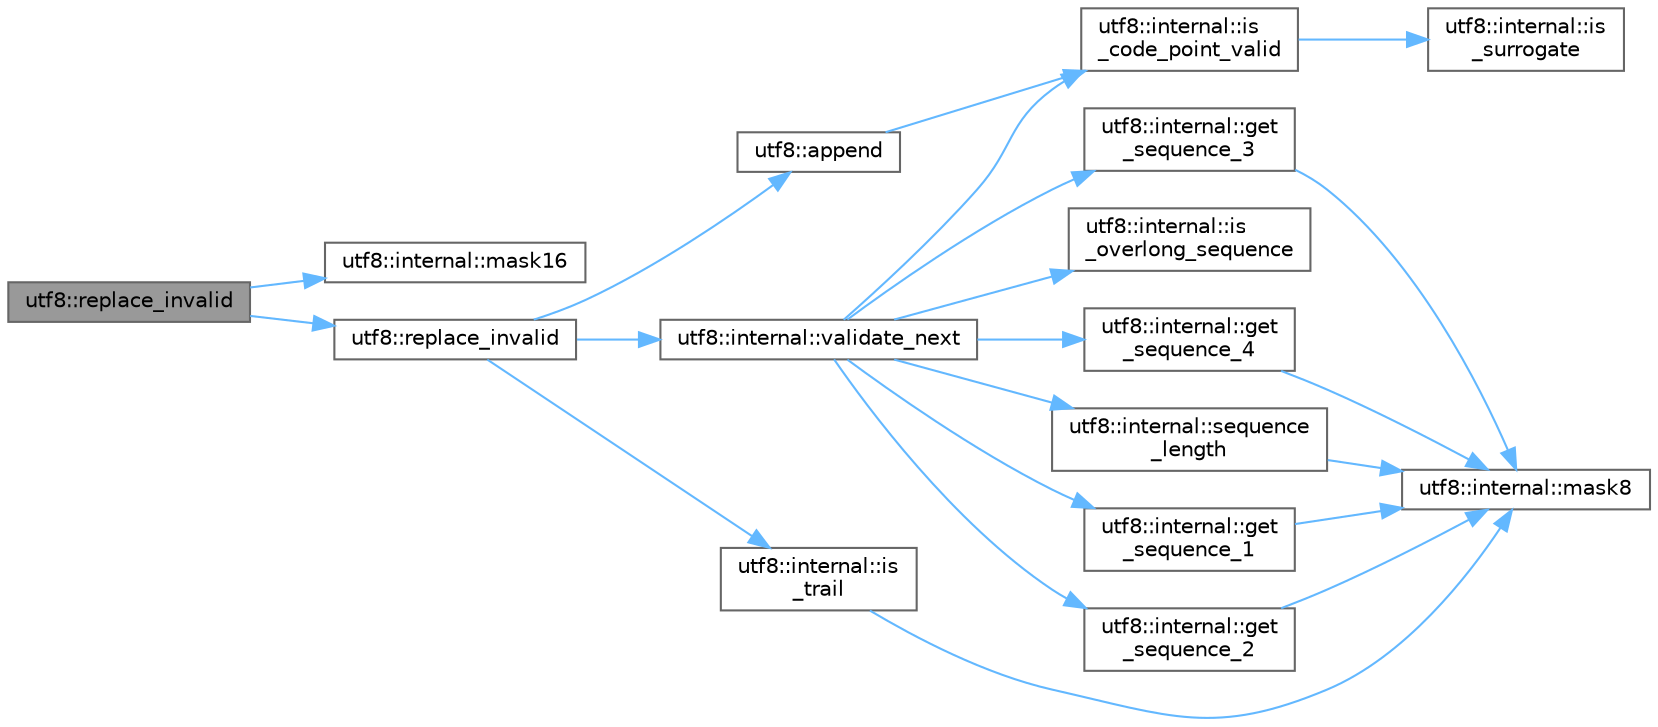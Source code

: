 digraph "utf8::replace_invalid"
{
 // INTERACTIVE_SVG=YES
 // LATEX_PDF_SIZE
  bgcolor="transparent";
  edge [fontname=Helvetica,fontsize=10,labelfontname=Helvetica,labelfontsize=10];
  node [fontname=Helvetica,fontsize=10,shape=box,height=0.2,width=0.4];
  rankdir="LR";
  Node1 [label="utf8::replace_invalid",height=0.2,width=0.4,color="gray40", fillcolor="grey60", style="filled", fontcolor="black",tooltip=" "];
  Node1 -> Node2 [color="steelblue1",style="solid"];
  Node2 [label="utf8::internal::mask16",height=0.2,width=0.4,color="grey40", fillcolor="white", style="filled",URL="$namespaceutf8_1_1internal.html#ab1e3c2fe2296ac185993a183d1bd0678",tooltip=" "];
  Node1 -> Node3 [color="steelblue1",style="solid"];
  Node3 [label="utf8::replace_invalid",height=0.2,width=0.4,color="grey40", fillcolor="white", style="filled",URL="$namespaceutf8.html#a07dcd36a2185e5c9f0b19dd88859cd6c",tooltip=" "];
  Node3 -> Node4 [color="steelblue1",style="solid"];
  Node4 [label="utf8::append",height=0.2,width=0.4,color="grey40", fillcolor="white", style="filled",URL="$namespaceutf8.html#a3827e78596fc38cfdebd721e9c45c901",tooltip="The library API - functions intended to be called by the users."];
  Node4 -> Node5 [color="steelblue1",style="solid"];
  Node5 [label="utf8::internal::is\l_code_point_valid",height=0.2,width=0.4,color="grey40", fillcolor="white", style="filled",URL="$namespaceutf8_1_1internal.html#a97b553137aaeda6e8ca6f8d46f78fd79",tooltip=" "];
  Node5 -> Node6 [color="steelblue1",style="solid"];
  Node6 [label="utf8::internal::is\l_surrogate",height=0.2,width=0.4,color="grey40", fillcolor="white", style="filled",URL="$namespaceutf8_1_1internal.html#a31a185a6bc8b9bf454191a8a95a93595",tooltip=" "];
  Node3 -> Node7 [color="steelblue1",style="solid"];
  Node7 [label="utf8::internal::is\l_trail",height=0.2,width=0.4,color="grey40", fillcolor="white", style="filled",URL="$namespaceutf8_1_1internal.html#ab4820484159ba613b4901476ceb24516",tooltip=" "];
  Node7 -> Node8 [color="steelblue1",style="solid"];
  Node8 [label="utf8::internal::mask8",height=0.2,width=0.4,color="grey40", fillcolor="white", style="filled",URL="$namespaceutf8_1_1internal.html#adf6e0469e279b9562aa461b4c3c1e7e4",tooltip=" "];
  Node3 -> Node9 [color="steelblue1",style="solid"];
  Node9 [label="utf8::internal::validate_next",height=0.2,width=0.4,color="grey40", fillcolor="white", style="filled",URL="$namespaceutf8_1_1internal.html#abe95547575fcc81911e381df03f8ebfe",tooltip=" "];
  Node9 -> Node10 [color="steelblue1",style="solid"];
  Node10 [label="utf8::internal::get\l_sequence_1",height=0.2,width=0.4,color="grey40", fillcolor="white", style="filled",URL="$namespaceutf8_1_1internal.html#a6e5df73716136aec55e8fcf3309038b6",tooltip="get_sequence_x functions decode utf-8 sequences of the length x"];
  Node10 -> Node8 [color="steelblue1",style="solid"];
  Node9 -> Node11 [color="steelblue1",style="solid"];
  Node11 [label="utf8::internal::get\l_sequence_2",height=0.2,width=0.4,color="grey40", fillcolor="white", style="filled",URL="$namespaceutf8_1_1internal.html#a9d641b9546be985f9f0fd4955ac42a24",tooltip=" "];
  Node11 -> Node8 [color="steelblue1",style="solid"];
  Node9 -> Node12 [color="steelblue1",style="solid"];
  Node12 [label="utf8::internal::get\l_sequence_3",height=0.2,width=0.4,color="grey40", fillcolor="white", style="filled",URL="$namespaceutf8_1_1internal.html#ac1809a1fb3fa6983d64a0d3a39646008",tooltip=" "];
  Node12 -> Node8 [color="steelblue1",style="solid"];
  Node9 -> Node13 [color="steelblue1",style="solid"];
  Node13 [label="utf8::internal::get\l_sequence_4",height=0.2,width=0.4,color="grey40", fillcolor="white", style="filled",URL="$namespaceutf8_1_1internal.html#ad1958e7c6746ba6b1fbb0d81b88b346c",tooltip=" "];
  Node13 -> Node8 [color="steelblue1",style="solid"];
  Node9 -> Node5 [color="steelblue1",style="solid"];
  Node9 -> Node14 [color="steelblue1",style="solid"];
  Node14 [label="utf8::internal::is\l_overlong_sequence",height=0.2,width=0.4,color="grey40", fillcolor="white", style="filled",URL="$namespaceutf8_1_1internal.html#a3160f6f24dff465f64f83cb0e66995c6",tooltip=" "];
  Node9 -> Node15 [color="steelblue1",style="solid"];
  Node15 [label="utf8::internal::sequence\l_length",height=0.2,width=0.4,color="grey40", fillcolor="white", style="filled",URL="$namespaceutf8_1_1internal.html#adb347cc81d32ebb0fd22d849f7bff5ea",tooltip=" "];
  Node15 -> Node8 [color="steelblue1",style="solid"];
}

